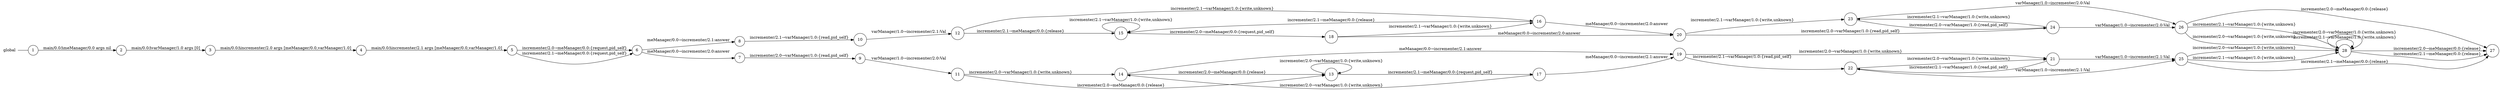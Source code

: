 digraph global {
	rankdir="LR";
	n_0 [label="global", shape="plaintext"];
	n_1 [id="20", shape=circle, label="20"];
	n_2 [id="27", shape=circle, label="27"];
	n_3 [id="23", shape=circle, label="23"];
	n_4 [id="25", shape=circle, label="25"];
	n_5 [id="5", shape=circle, label="5"];
	n_6 [id="28", shape=circle, label="28"];
	n_7 [id="15", shape=circle, label="15"];
	n_8 [id="19", shape=circle, label="19"];
	n_9 [id="12", shape=circle, label="12"];
	n_10 [id="11", shape=circle, label="11"];
	n_11 [id="17", shape=circle, label="17"];
	n_12 [id="18", shape=circle, label="18"];
	n_13 [id="14", shape=circle, label="14"];
	n_14 [id="6", shape=circle, label="6"];
	n_15 [id="13", shape=circle, label="13"];
	n_16 [id="24", shape=circle, label="24"];
	n_17 [id="10", shape=circle, label="10"];
	n_18 [id="22", shape=circle, label="22"];
	n_19 [id="1", shape=circle, label="1"];
	n_0 -> n_19 [arrowhead=none];
	n_20 [id="26", shape=circle, label="26"];
	n_21 [id="9", shape=circle, label="9"];
	n_22 [id="2", shape=circle, label="2"];
	n_23 [id="21", shape=circle, label="21"];
	n_24 [id="8", shape=circle, label="8"];
	n_25 [id="4", shape=circle, label="4"];
	n_26 [id="7", shape=circle, label="7"];
	n_27 [id="3", shape=circle, label="3"];
	n_28 [id="16", shape=circle, label="16"];

	n_15 -> n_11 [id="[$e|16]", label="incrementer/2.1→meManager/0.0:{request,pid_self}"];
	n_19 -> n_22 [id="[$e|0]", label="main/0.0ΔmeManager/0.0 args nil"];
	n_10 -> n_15 [id="[$e|12]", label="incrementer/2.0→meManager/0.0:{release}"];
	n_28 -> n_1 [id="[$e|31]", label="meManager/0.0→incrementer/2.0:answer"];
	n_3 -> n_16 [id="[$e|35]", label="incrementer/2.0→varManager/1.0:{read,pid_self}"];
	n_16 -> n_3 [id="[$e|37]", label="incrementer/2.1→varManager/1.0:{write,unknown}"];
	n_1 -> n_16 [id="[$e|30]", label="incrementer/2.0→varManager/1.0:{read,pid_self}"];
	n_26 -> n_21 [id="[$e|8]", label="incrementer/2.0→varManager/1.0:{read,pid_self}"];
	n_1 -> n_3 [id="[$e|29]", label="incrementer/2.1→varManager/1.0:{write,unknown}"];
	n_24 -> n_17 [id="[$e|9]", label="incrementer/2.1→varManager/1.0:{read,pid_self}"];
	n_23 -> n_18 [id="[$e|32]", label="incrementer/2.1→varManager/1.0:{read,pid_self}"];
	n_20 -> n_2 [id="[$e|42]", label="incrementer/2.0→meManager/0.0:{release}"];
	n_9 -> n_7 [id="[$e|14]", label="incrementer/2.1→meManager/0.0:{release}"];
	n_27 -> n_25 [id="[$e|2]", label="main/0.0Δincrementer/2.0 args [meManager/0.0,varManager/1.0]"];
	n_4 -> n_6 [id="[$e|39]", label="incrementer/2.0→varManager/1.0:{write,unknown}"];
	n_28 -> n_7 [id="[$e|21]", label="incrementer/2.1→meManager/0.0:{release}"];
	n_20 -> n_6 [id="[$e|43]", label="incrementer/2.1→varManager/1.0:{write,unknown}"];
	n_14 -> n_26 [id="[$e|6]", label="meManager/0.0→incrementer/2.0:answer"];
	n_4 -> n_2 [id="[$e|38]", label="incrementer/2.1→meManager/0.0:{release}"];
	n_20 -> n_6 [id="[$e|44]", label="incrementer/2.0→varManager/1.0:{write,unknown}"];
	n_12 -> n_1 [id="[$e|24]", label="meManager/0.0→incrementer/2.0:answer"];
	n_3 -> n_20 [id="[$e|45]", label="varManager/1.0→incrementer/2.0:Val"];
	n_18 -> n_4 [id="[$e|33]", label="varManager/1.0→incrementer/2.1:Val"];
	n_14 -> n_24 [id="[$e|7]", label="meManager/0.0→incrementer/2.1:answer"];
	n_11 -> n_13 [id="[$e|23]", label="incrementer/2.0→varManager/1.0:{write,unknown}"];
	n_7 -> n_12 [id="[$e|19]", label="incrementer/2.0→meManager/0.0:{request,pid_self}"];
	n_8 -> n_23 [id="[$e|26]", label="incrementer/2.0→varManager/1.0:{write,unknown}"];
	n_7 -> n_7 [id="[$e|20]", label="incrementer/2.1→varManager/1.0:{write,unknown}"];
	n_21 -> n_10 [id="[$e|10]", label="varManager/1.0→incrementer/2.0:Val"];
	n_16 -> n_20 [id="[$e|36]", label="varManager/1.0→incrementer/2.0:Val"];
	n_10 -> n_13 [id="[$e|13]", label="incrementer/2.0→varManager/1.0:{write,unknown}"];
	n_17 -> n_9 [id="[$e|11]", label="varManager/1.0→incrementer/2.1:Val"];
	n_25 -> n_5 [id="[$e|3]", label="main/0.0Δincrementer/2.1 args [meManager/0.0,varManager/1.0]"];
	n_5 -> n_14 [id="[$e|4]", label="incrementer/2.0→meManager/0.0:{request,pid_self}"];
	n_6 -> n_2 [id="[$e|49]", label="incrementer/2.0→meManager/0.0:{release}"];
	n_6 -> n_2 [id="[$e|46]", label="incrementer/2.1→meManager/0.0:{release}"];
	n_15 -> n_15 [id="[$e|17]", label="incrementer/2.0→varManager/1.0:{write,unknown}"];
	n_8 -> n_18 [id="[$e|27]", label="incrementer/2.1→varManager/1.0:{read,pid_self}"];
	n_18 -> n_23 [id="[$e|34]", label="incrementer/2.0→varManager/1.0:{write,unknown}"];
	n_13 -> n_15 [id="[$e|18]", label="incrementer/2.0→meManager/0.0:{release}"];
	n_4 -> n_6 [id="[$e|40]", label="incrementer/2.1→varManager/1.0:{write,unknown}"];
	n_9 -> n_28 [id="[$e|15]", label="incrementer/2.1→varManager/1.0:{write,unknown}"];
	n_11 -> n_8 [id="[$e|22]", label="meManager/0.0→incrementer/2.1:answer"];
	n_22 -> n_27 [id="[$e|1]", label="main/0.0ΔvarManager/1.0 args [0]"];
	n_13 -> n_8 [id="[$e|28]", label="meManager/0.0→incrementer/2.1:answer"];
	n_23 -> n_4 [id="[$e|41]", label="varManager/1.0→incrementer/2.1:Val"];
	n_12 -> n_28 [id="[$e|25]", label="incrementer/2.1→varManager/1.0:{write,unknown}"];
	n_5 -> n_14 [id="[$e|5]", label="incrementer/2.1→meManager/0.0:{request,pid_self}"];
	n_6 -> n_6 [id="[$e|47]", label="incrementer/2.1→varManager/1.0:{write,unknown}"];
	n_6 -> n_6 [id="[$e|48]", label="incrementer/2.0→varManager/1.0:{write,unknown}"];
}
